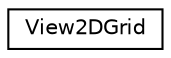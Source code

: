 digraph G
{
  edge [fontname="Helvetica",fontsize="10",labelfontname="Helvetica",labelfontsize="10"];
  node [fontname="Helvetica",fontsize="10",shape=record];
  rankdir=LR;
  Node1 [label="View2DGrid",height=0.2,width=0.4,color="black", fillcolor="white", style="filled",URL="$dc/d6d/structView2DGrid.html"];
}
